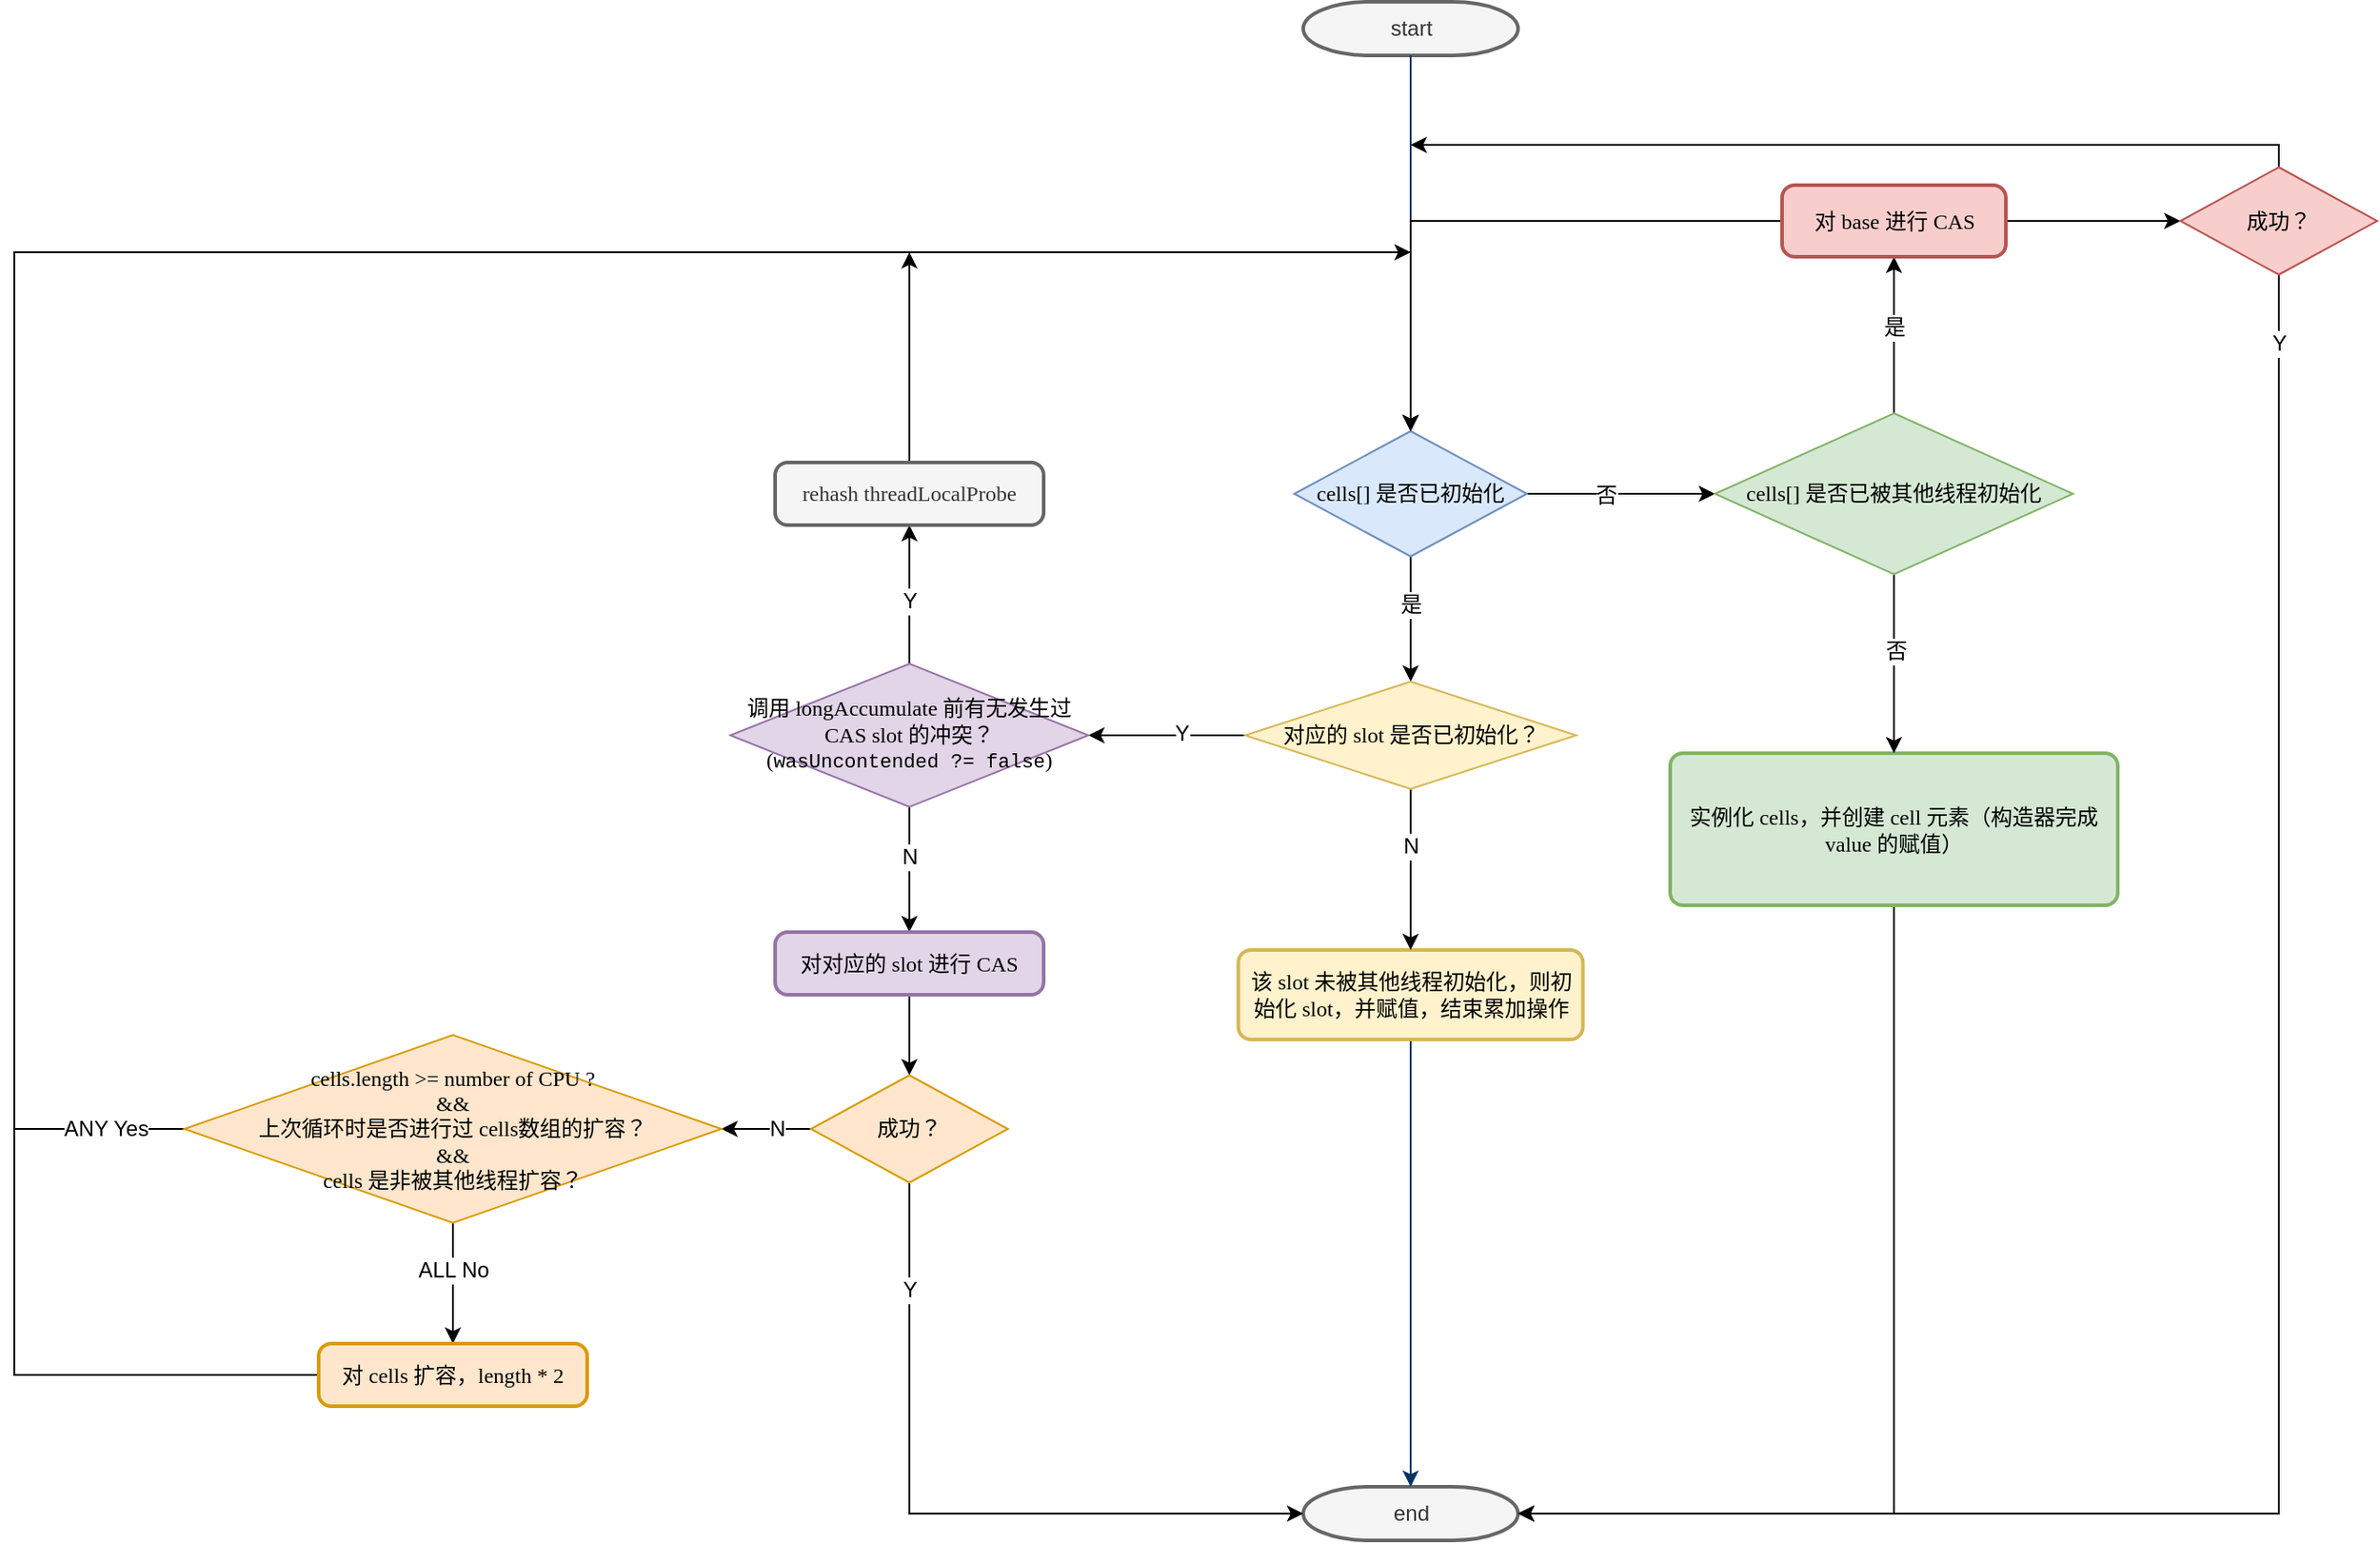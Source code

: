 <mxfile version="12.6.5" type="device"><diagram id="6a731a19-8d31-9384-78a2-239565b7b9f0" name="Page-1"><mxGraphModel dx="3231" dy="2010" grid="1" gridSize="10" guides="1" tooltips="1" connect="1" arrows="1" fold="1" page="1" pageScale="1" pageWidth="1169" pageHeight="827" background="#ffffff" math="0" shadow="0"><root><mxCell id="0"/><mxCell id="1" parent="0"/><mxCell id="2" value="start" style="shape=mxgraph.flowchart.terminator;strokeWidth=2;gradientDirection=north;fontStyle=0;html=1;fillColor=#f5f5f5;strokeColor=#666666;fontColor=#333333;" parent="1" vertex="1"><mxGeometry x="-410" y="-790" width="120" height="30" as="geometry"/></mxCell><mxCell id="7" style="fontStyle=1;strokeColor=#003366;strokeWidth=1;html=1;entryX=0.5;entryY=0;entryDx=0;entryDy=0;" parent="1" source="2" target="P55jFvYWV_zJ8xDqOlwj-55" edge="1"><mxGeometry relative="1" as="geometry"><mxPoint x="-350" y="-580" as="targetPoint"/></mxGeometry></mxCell><mxCell id="40" value="end" style="shape=mxgraph.flowchart.terminator;strokeWidth=2;gradientDirection=north;fontStyle=0;html=1;fillColor=#f5f5f5;strokeColor=#666666;fontColor=#333333;" parent="1" vertex="1"><mxGeometry x="-410" y="40" width="120" height="30" as="geometry"/></mxCell><mxCell id="43" value="" style="edgeStyle=elbowEdgeStyle;elbow=vertical;exitX=0.5;exitY=1;entryX=0.5;entryY=0;entryPerimeter=0;fontStyle=1;strokeColor=#003366;strokeWidth=1;html=1;exitDx=0;exitDy=0;" parent="1" source="P55jFvYWV_zJ8xDqOlwj-75" target="40" edge="1"><mxGeometry x="-670" y="-1870" width="100" height="100" as="geometry"><mxPoint x="-350" y="-60" as="sourcePoint"/><mxPoint x="-570" y="-1870" as="targetPoint"/></mxGeometry></mxCell><mxCell id="P55jFvYWV_zJ8xDqOlwj-57" style="edgeStyle=orthogonalEdgeStyle;rounded=0;orthogonalLoop=1;jettySize=auto;html=1;entryX=0;entryY=0.5;entryDx=0;entryDy=0;" edge="1" parent="1" source="P55jFvYWV_zJ8xDqOlwj-55" target="P55jFvYWV_zJ8xDqOlwj-61"><mxGeometry relative="1" as="geometry"/></mxCell><mxCell id="P55jFvYWV_zJ8xDqOlwj-58" value="&lt;font face=&quot;Mircosoft YaHei&quot;&gt;否&lt;/font&gt;" style="text;html=1;align=center;verticalAlign=middle;resizable=0;points=[];labelBackgroundColor=#ffffff;" vertex="1" connectable="0" parent="P55jFvYWV_zJ8xDqOlwj-57"><mxGeometry x="-0.166" y="-1" relative="1" as="geometry"><mxPoint as="offset"/></mxGeometry></mxCell><mxCell id="P55jFvYWV_zJ8xDqOlwj-76" style="edgeStyle=orthogonalEdgeStyle;rounded=0;orthogonalLoop=1;jettySize=auto;html=1;entryX=0.5;entryY=0;entryDx=0;entryDy=0;" edge="1" parent="1" source="P55jFvYWV_zJ8xDqOlwj-55" target="P55jFvYWV_zJ8xDqOlwj-78"><mxGeometry relative="1" as="geometry"/></mxCell><mxCell id="P55jFvYWV_zJ8xDqOlwj-77" value="是" style="text;html=1;align=center;verticalAlign=middle;resizable=0;points=[];labelBackgroundColor=#ffffff;" vertex="1" connectable="0" parent="P55jFvYWV_zJ8xDqOlwj-76"><mxGeometry x="-0.229" y="1" relative="1" as="geometry"><mxPoint x="-1" as="offset"/></mxGeometry></mxCell><mxCell id="P55jFvYWV_zJ8xDqOlwj-55" value="cells[] 是否已初始化" style="rhombus;whiteSpace=wrap;html=1;fontFamily=Mircosoft YaHei;fillColor=#dae8fc;strokeColor=#6c8ebf;" vertex="1" parent="1"><mxGeometry x="-415" y="-550" width="130" height="70" as="geometry"/></mxCell><mxCell id="P55jFvYWV_zJ8xDqOlwj-60" style="edgeStyle=orthogonalEdgeStyle;rounded=0;orthogonalLoop=1;jettySize=auto;html=1;entryX=1;entryY=0.5;entryDx=0;entryDy=0;entryPerimeter=0;exitX=0.5;exitY=1;exitDx=0;exitDy=0;" edge="1" parent="1" source="P55jFvYWV_zJ8xDqOlwj-56" target="40"><mxGeometry relative="1" as="geometry"/></mxCell><mxCell id="P55jFvYWV_zJ8xDqOlwj-56" value="&lt;font face=&quot;Mircosoft YaHei&quot;&gt;实例化 cells，并创建 cell 元素（构造器完成 value 的赋值）&lt;/font&gt;" style="rounded=1;whiteSpace=wrap;html=1;absoluteArcSize=1;arcSize=14;strokeWidth=2;fillColor=#d5e8d4;strokeColor=#82b366;" vertex="1" parent="1"><mxGeometry x="-205" y="-370" width="250" height="85" as="geometry"/></mxCell><mxCell id="P55jFvYWV_zJ8xDqOlwj-62" style="edgeStyle=orthogonalEdgeStyle;rounded=0;orthogonalLoop=1;jettySize=auto;html=1;entryX=0.5;entryY=0;entryDx=0;entryDy=0;" edge="1" parent="1" source="P55jFvYWV_zJ8xDqOlwj-61" target="P55jFvYWV_zJ8xDqOlwj-56"><mxGeometry relative="1" as="geometry"/></mxCell><mxCell id="P55jFvYWV_zJ8xDqOlwj-64" value="否" style="text;html=1;align=center;verticalAlign=middle;resizable=0;points=[];labelBackgroundColor=#ffffff;" vertex="1" connectable="0" parent="P55jFvYWV_zJ8xDqOlwj-62"><mxGeometry x="-0.148" y="1" relative="1" as="geometry"><mxPoint as="offset"/></mxGeometry></mxCell><mxCell id="P55jFvYWV_zJ8xDqOlwj-66" style="edgeStyle=orthogonalEdgeStyle;rounded=0;orthogonalLoop=1;jettySize=auto;html=1;entryX=0.5;entryY=1;entryDx=0;entryDy=0;" edge="1" parent="1" source="P55jFvYWV_zJ8xDqOlwj-61" target="P55jFvYWV_zJ8xDqOlwj-65"><mxGeometry relative="1" as="geometry"/></mxCell><mxCell id="P55jFvYWV_zJ8xDqOlwj-67" value="是" style="text;html=1;align=center;verticalAlign=middle;resizable=0;points=[];labelBackgroundColor=#ffffff;" vertex="1" connectable="0" parent="P55jFvYWV_zJ8xDqOlwj-66"><mxGeometry x="0.105" y="-1" relative="1" as="geometry"><mxPoint x="-1" as="offset"/></mxGeometry></mxCell><mxCell id="P55jFvYWV_zJ8xDqOlwj-61" value="cells[] 是否已被其他线程初始化" style="rhombus;whiteSpace=wrap;html=1;fontFamily=Mircosoft YaHei;fillColor=#d5e8d4;strokeColor=#82b366;" vertex="1" parent="1"><mxGeometry x="-180" y="-560" width="200" height="90" as="geometry"/></mxCell><mxCell id="P55jFvYWV_zJ8xDqOlwj-68" style="edgeStyle=orthogonalEdgeStyle;rounded=0;orthogonalLoop=1;jettySize=auto;html=1;entryX=0.5;entryY=0;entryDx=0;entryDy=0;" edge="1" parent="1" source="P55jFvYWV_zJ8xDqOlwj-65" target="P55jFvYWV_zJ8xDqOlwj-55"><mxGeometry relative="1" as="geometry"/></mxCell><mxCell id="P55jFvYWV_zJ8xDqOlwj-70" style="edgeStyle=orthogonalEdgeStyle;rounded=0;orthogonalLoop=1;jettySize=auto;html=1;entryX=0;entryY=0.5;entryDx=0;entryDy=0;" edge="1" parent="1" source="P55jFvYWV_zJ8xDqOlwj-65" target="P55jFvYWV_zJ8xDqOlwj-69"><mxGeometry relative="1" as="geometry"/></mxCell><mxCell id="P55jFvYWV_zJ8xDqOlwj-65" value="&lt;font face=&quot;Mircosoft YaHei&quot;&gt;对 base 进行 CAS&lt;/font&gt;" style="rounded=1;whiteSpace=wrap;html=1;absoluteArcSize=1;arcSize=14;strokeWidth=2;fillColor=#f8cecc;strokeColor=#b85450;" vertex="1" parent="1"><mxGeometry x="-142.5" y="-687.5" width="125" height="40" as="geometry"/></mxCell><mxCell id="P55jFvYWV_zJ8xDqOlwj-71" style="edgeStyle=orthogonalEdgeStyle;rounded=0;orthogonalLoop=1;jettySize=auto;html=1;entryX=1;entryY=0.5;entryDx=0;entryDy=0;entryPerimeter=0;exitX=0.5;exitY=1;exitDx=0;exitDy=0;" edge="1" parent="1" source="P55jFvYWV_zJ8xDqOlwj-69" target="40"><mxGeometry relative="1" as="geometry"/></mxCell><mxCell id="P55jFvYWV_zJ8xDqOlwj-72" value="Y" style="text;html=1;align=center;verticalAlign=middle;resizable=0;points=[];labelBackgroundColor=#ffffff;" vertex="1" connectable="0" parent="P55jFvYWV_zJ8xDqOlwj-71"><mxGeometry x="-0.434" relative="1" as="geometry"><mxPoint x="-0.02" y="-278.36" as="offset"/></mxGeometry></mxCell><mxCell id="P55jFvYWV_zJ8xDqOlwj-105" style="edgeStyle=orthogonalEdgeStyle;rounded=0;orthogonalLoop=1;jettySize=auto;html=1;exitX=0.5;exitY=0;exitDx=0;exitDy=0;" edge="1" parent="1" source="P55jFvYWV_zJ8xDqOlwj-69"><mxGeometry relative="1" as="geometry"><mxPoint x="-350" y="-710" as="targetPoint"/><Array as="points"><mxPoint x="135" y="-710"/></Array></mxGeometry></mxCell><mxCell id="P55jFvYWV_zJ8xDqOlwj-69" value="成功？" style="rhombus;whiteSpace=wrap;html=1;fontFamily=Mircosoft YaHei;fillColor=#f8cecc;strokeColor=#b85450;" vertex="1" parent="1"><mxGeometry x="80" y="-697.5" width="110" height="60" as="geometry"/></mxCell><mxCell id="P55jFvYWV_zJ8xDqOlwj-75" value="&lt;font face=&quot;Mircosoft YaHei&quot;&gt;该 slot 未被其他线程初始化，则初始化 slot，并赋值，结束累加操作&lt;/font&gt;" style="rounded=1;whiteSpace=wrap;html=1;absoluteArcSize=1;arcSize=14;strokeWidth=2;fillColor=#fff2cc;strokeColor=#d6b656;" vertex="1" parent="1"><mxGeometry x="-446.25" y="-260" width="192.5" height="50" as="geometry"/></mxCell><mxCell id="P55jFvYWV_zJ8xDqOlwj-79" style="edgeStyle=orthogonalEdgeStyle;rounded=0;orthogonalLoop=1;jettySize=auto;html=1;entryX=0.5;entryY=0;entryDx=0;entryDy=0;" edge="1" parent="1" source="P55jFvYWV_zJ8xDqOlwj-78" target="P55jFvYWV_zJ8xDqOlwj-75"><mxGeometry relative="1" as="geometry"/></mxCell><mxCell id="P55jFvYWV_zJ8xDqOlwj-80" value="N" style="text;html=1;align=center;verticalAlign=middle;resizable=0;points=[];labelBackgroundColor=#ffffff;" vertex="1" connectable="0" parent="P55jFvYWV_zJ8xDqOlwj-79"><mxGeometry x="-0.236" y="1" relative="1" as="geometry"><mxPoint x="-1" y="-2.33" as="offset"/></mxGeometry></mxCell><mxCell id="P55jFvYWV_zJ8xDqOlwj-83" style="edgeStyle=orthogonalEdgeStyle;rounded=0;orthogonalLoop=1;jettySize=auto;html=1;entryX=1;entryY=0.5;entryDx=0;entryDy=0;" edge="1" parent="1" source="P55jFvYWV_zJ8xDqOlwj-78" target="P55jFvYWV_zJ8xDqOlwj-82"><mxGeometry relative="1" as="geometry"/></mxCell><mxCell id="P55jFvYWV_zJ8xDqOlwj-84" value="Y" style="text;html=1;align=center;verticalAlign=middle;resizable=0;points=[];labelBackgroundColor=#ffffff;" vertex="1" connectable="0" parent="P55jFvYWV_zJ8xDqOlwj-83"><mxGeometry x="-0.194" y="-1" relative="1" as="geometry"><mxPoint as="offset"/></mxGeometry></mxCell><mxCell id="P55jFvYWV_zJ8xDqOlwj-78" value="对应的 slot 是否已初始化？" style="rhombus;whiteSpace=wrap;html=1;fontFamily=Mircosoft YaHei;fillColor=#fff2cc;strokeColor=#d6b656;" vertex="1" parent="1"><mxGeometry x="-442.5" y="-410" width="185" height="60" as="geometry"/></mxCell><mxCell id="P55jFvYWV_zJ8xDqOlwj-86" style="edgeStyle=orthogonalEdgeStyle;rounded=0;orthogonalLoop=1;jettySize=auto;html=1;entryX=0.5;entryY=1;entryDx=0;entryDy=0;" edge="1" parent="1" source="P55jFvYWV_zJ8xDqOlwj-82" target="P55jFvYWV_zJ8xDqOlwj-85"><mxGeometry relative="1" as="geometry"/></mxCell><mxCell id="P55jFvYWV_zJ8xDqOlwj-87" value="Y" style="text;html=1;align=center;verticalAlign=middle;resizable=0;points=[];labelBackgroundColor=#ffffff;" vertex="1" connectable="0" parent="P55jFvYWV_zJ8xDqOlwj-86"><mxGeometry x="-0.099" relative="1" as="geometry"><mxPoint as="offset"/></mxGeometry></mxCell><mxCell id="P55jFvYWV_zJ8xDqOlwj-89" style="edgeStyle=orthogonalEdgeStyle;rounded=0;orthogonalLoop=1;jettySize=auto;html=1;entryX=0.5;entryY=0;entryDx=0;entryDy=0;" edge="1" parent="1" source="P55jFvYWV_zJ8xDqOlwj-82" target="P55jFvYWV_zJ8xDqOlwj-88"><mxGeometry relative="1" as="geometry"/></mxCell><mxCell id="P55jFvYWV_zJ8xDqOlwj-90" value="N" style="text;html=1;align=center;verticalAlign=middle;resizable=0;points=[];labelBackgroundColor=#ffffff;" vertex="1" connectable="0" parent="P55jFvYWV_zJ8xDqOlwj-89"><mxGeometry x="-0.196" relative="1" as="geometry"><mxPoint as="offset"/></mxGeometry></mxCell><mxCell id="P55jFvYWV_zJ8xDqOlwj-82" value="&lt;p&gt;调用 longAccumulate 前有无发生过 CAS slot 的冲突？(&lt;span style=&quot;font-family: &amp;#34;consolas&amp;#34; , &amp;#34;courier new&amp;#34; , monospace ; white-space: pre&quot;&gt;&lt;font style=&quot;font-size: 11px&quot;&gt;wasUncontended ?= false&lt;/font&gt;&lt;/span&gt;&lt;span&gt;)&lt;/span&gt;&lt;/p&gt;" style="rhombus;whiteSpace=wrap;html=1;fontFamily=Mircosoft YaHei;fillColor=#e1d5e7;strokeColor=#9673a6;" vertex="1" parent="1"><mxGeometry x="-730" y="-420" width="200" height="80" as="geometry"/></mxCell><mxCell id="P55jFvYWV_zJ8xDqOlwj-107" style="edgeStyle=orthogonalEdgeStyle;rounded=0;orthogonalLoop=1;jettySize=auto;html=1;" edge="1" parent="1" source="P55jFvYWV_zJ8xDqOlwj-85"><mxGeometry relative="1" as="geometry"><mxPoint x="-630" y="-650" as="targetPoint"/></mxGeometry></mxCell><mxCell id="P55jFvYWV_zJ8xDqOlwj-85" value="&lt;font face=&quot;Mircosoft YaHei&quot;&gt;rehash threadLocalProbe&lt;/font&gt;" style="rounded=1;whiteSpace=wrap;html=1;absoluteArcSize=1;arcSize=14;strokeWidth=2;fillColor=#f5f5f5;strokeColor=#666666;fontColor=#333333;" vertex="1" parent="1"><mxGeometry x="-705" y="-532.5" width="150" height="35" as="geometry"/></mxCell><mxCell id="P55jFvYWV_zJ8xDqOlwj-92" style="edgeStyle=orthogonalEdgeStyle;rounded=0;orthogonalLoop=1;jettySize=auto;html=1;entryX=0.5;entryY=0;entryDx=0;entryDy=0;" edge="1" parent="1" source="P55jFvYWV_zJ8xDqOlwj-88" target="P55jFvYWV_zJ8xDqOlwj-91"><mxGeometry relative="1" as="geometry"/></mxCell><mxCell id="P55jFvYWV_zJ8xDqOlwj-88" value="&lt;font face=&quot;Mircosoft YaHei&quot;&gt;对对应的 slot 进行 CAS&lt;/font&gt;" style="rounded=1;whiteSpace=wrap;html=1;absoluteArcSize=1;arcSize=14;strokeWidth=2;fillColor=#e1d5e7;strokeColor=#9673a6;" vertex="1" parent="1"><mxGeometry x="-705" y="-270" width="150" height="35" as="geometry"/></mxCell><mxCell id="P55jFvYWV_zJ8xDqOlwj-93" style="edgeStyle=orthogonalEdgeStyle;rounded=0;orthogonalLoop=1;jettySize=auto;html=1;entryX=0;entryY=0.5;entryDx=0;entryDy=0;entryPerimeter=0;exitX=0.5;exitY=1;exitDx=0;exitDy=0;" edge="1" parent="1" source="P55jFvYWV_zJ8xDqOlwj-91" target="40"><mxGeometry relative="1" as="geometry"/></mxCell><mxCell id="P55jFvYWV_zJ8xDqOlwj-94" value="Y" style="text;html=1;align=center;verticalAlign=middle;resizable=0;points=[];labelBackgroundColor=#ffffff;" vertex="1" connectable="0" parent="P55jFvYWV_zJ8xDqOlwj-93"><mxGeometry x="-0.704" relative="1" as="geometry"><mxPoint as="offset"/></mxGeometry></mxCell><mxCell id="P55jFvYWV_zJ8xDqOlwj-96" style="edgeStyle=orthogonalEdgeStyle;rounded=0;orthogonalLoop=1;jettySize=auto;html=1;entryX=1;entryY=0.5;entryDx=0;entryDy=0;" edge="1" parent="1" source="P55jFvYWV_zJ8xDqOlwj-91" target="P55jFvYWV_zJ8xDqOlwj-95"><mxGeometry relative="1" as="geometry"/></mxCell><mxCell id="P55jFvYWV_zJ8xDqOlwj-102" value="N" style="text;html=1;align=center;verticalAlign=middle;resizable=0;points=[];labelBackgroundColor=#ffffff;" vertex="1" connectable="0" parent="P55jFvYWV_zJ8xDqOlwj-96"><mxGeometry x="-0.213" y="1" relative="1" as="geometry"><mxPoint y="-1" as="offset"/></mxGeometry></mxCell><mxCell id="P55jFvYWV_zJ8xDqOlwj-91" value="成功？" style="rhombus;whiteSpace=wrap;html=1;fontFamily=Mircosoft YaHei;fillColor=#ffe6cc;strokeColor=#d79b00;" vertex="1" parent="1"><mxGeometry x="-685" y="-190" width="110" height="60" as="geometry"/></mxCell><mxCell id="P55jFvYWV_zJ8xDqOlwj-98" style="edgeStyle=orthogonalEdgeStyle;rounded=0;orthogonalLoop=1;jettySize=auto;html=1;entryX=0.5;entryY=0;entryDx=0;entryDy=0;" edge="1" parent="1" source="P55jFvYWV_zJ8xDqOlwj-95" target="P55jFvYWV_zJ8xDqOlwj-97"><mxGeometry relative="1" as="geometry"/></mxCell><mxCell id="P55jFvYWV_zJ8xDqOlwj-99" value="ALL No" style="text;html=1;align=center;verticalAlign=middle;resizable=0;points=[];labelBackgroundColor=#ffffff;" vertex="1" connectable="0" parent="P55jFvYWV_zJ8xDqOlwj-98"><mxGeometry x="-0.221" y="-2" relative="1" as="geometry"><mxPoint x="2" as="offset"/></mxGeometry></mxCell><mxCell id="P55jFvYWV_zJ8xDqOlwj-103" style="edgeStyle=orthogonalEdgeStyle;rounded=0;orthogonalLoop=1;jettySize=auto;html=1;entryX=0.5;entryY=0;entryDx=0;entryDy=0;exitX=0;exitY=0.5;exitDx=0;exitDy=0;" edge="1" parent="1" source="P55jFvYWV_zJ8xDqOlwj-95" target="P55jFvYWV_zJ8xDqOlwj-55"><mxGeometry relative="1" as="geometry"><Array as="points"><mxPoint x="-1130" y="-160"/><mxPoint x="-1130" y="-650"/><mxPoint x="-350" y="-650"/></Array></mxGeometry></mxCell><mxCell id="P55jFvYWV_zJ8xDqOlwj-104" value="ANY Yes" style="text;html=1;align=center;verticalAlign=middle;resizable=0;points=[];labelBackgroundColor=#ffffff;" vertex="1" connectable="0" parent="P55jFvYWV_zJ8xDqOlwj-103"><mxGeometry x="-0.944" y="2" relative="1" as="geometry"><mxPoint x="-3.62" y="-2.02" as="offset"/></mxGeometry></mxCell><mxCell id="P55jFvYWV_zJ8xDqOlwj-95" value="cells.length &amp;gt;= number of CPU ?&lt;br&gt;&amp;amp;&amp;amp;&lt;br&gt;上次循环时是否进行过 cells数组的扩容？&lt;br&gt;&amp;amp;&amp;amp;&lt;br&gt;cells 是非被其他线程扩容？" style="rhombus;whiteSpace=wrap;html=1;fontFamily=Mircosoft YaHei;fillColor=#ffe6cc;strokeColor=#d79b00;" vertex="1" parent="1"><mxGeometry x="-1035" y="-212.5" width="300" height="105" as="geometry"/></mxCell><mxCell id="P55jFvYWV_zJ8xDqOlwj-106" style="edgeStyle=orthogonalEdgeStyle;rounded=0;orthogonalLoop=1;jettySize=auto;html=1;exitX=0;exitY=0.5;exitDx=0;exitDy=0;" edge="1" parent="1" source="P55jFvYWV_zJ8xDqOlwj-97"><mxGeometry relative="1" as="geometry"><mxPoint x="-350" y="-650" as="targetPoint"/><Array as="points"><mxPoint x="-1130" y="-23"/><mxPoint x="-1130" y="-650"/></Array></mxGeometry></mxCell><mxCell id="P55jFvYWV_zJ8xDqOlwj-97" value="&lt;font face=&quot;Mircosoft YaHei&quot;&gt;对 cells 扩容，length * 2&lt;/font&gt;" style="rounded=1;whiteSpace=wrap;html=1;absoluteArcSize=1;arcSize=14;strokeWidth=2;fillColor=#ffe6cc;strokeColor=#d79b00;" vertex="1" parent="1"><mxGeometry x="-960" y="-40" width="150" height="35" as="geometry"/></mxCell></root></mxGraphModel></diagram></mxfile>